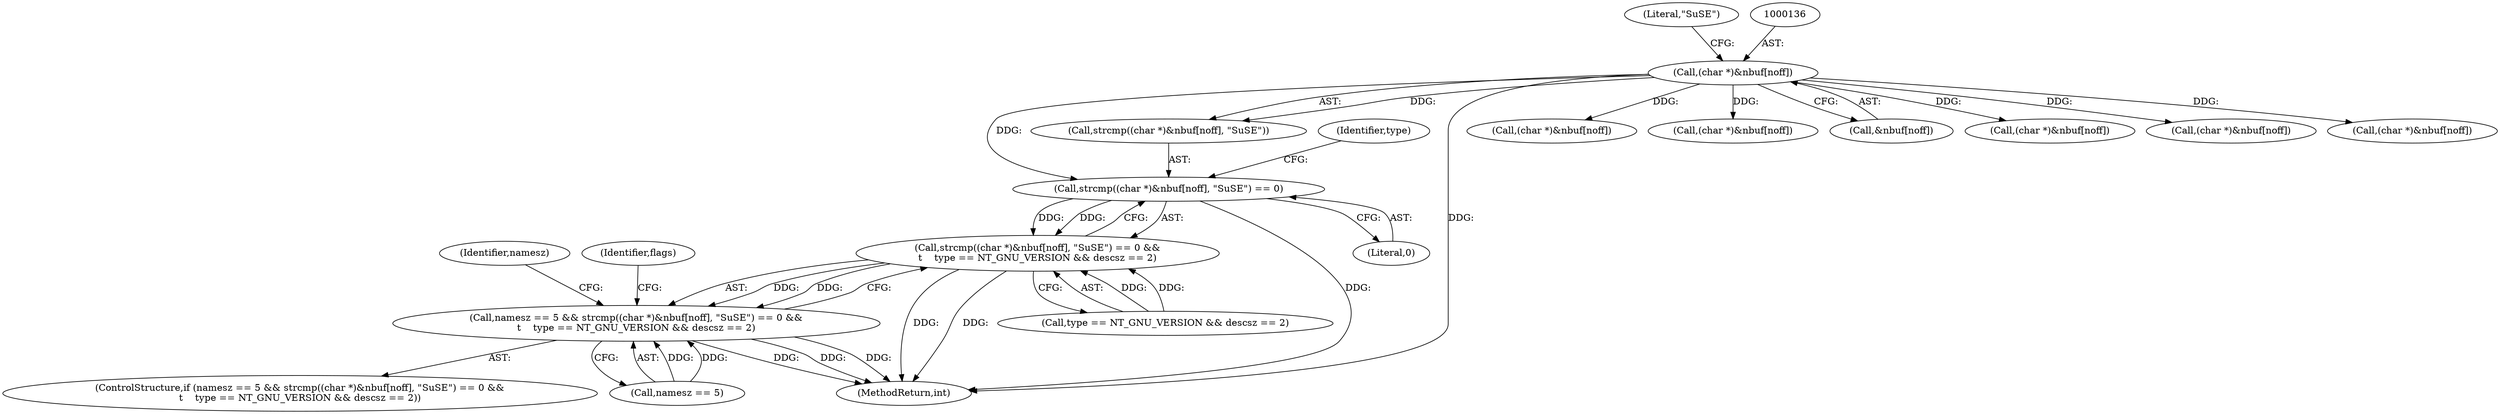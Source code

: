 digraph "0_file_ce90e05774dd77d86cfc8dfa6da57b32816841c4_2@API" {
"1000133" [label="(Call,strcmp((char *)&nbuf[noff], \"SuSE\") == 0)"];
"1000135" [label="(Call,(char *)&nbuf[noff])"];
"1000132" [label="(Call,strcmp((char *)&nbuf[noff], \"SuSE\") == 0 &&\n\t    type == NT_GNU_VERSION && descsz == 2)"];
"1000128" [label="(Call,namesz == 5 && strcmp((char *)&nbuf[noff], \"SuSE\") == 0 &&\n\t    type == NT_GNU_VERSION && descsz == 2)"];
"1000437" [label="(Call,(char *)&nbuf[noff])"];
"1000321" [label="(Call,(char *)&nbuf[noff])"];
"1000128" [label="(Call,namesz == 5 && strcmp((char *)&nbuf[noff], \"SuSE\") == 0 &&\n\t    type == NT_GNU_VERSION && descsz == 2)"];
"1000143" [label="(Call,type == NT_GNU_VERSION && descsz == 2)"];
"1000137" [label="(Call,&nbuf[noff])"];
"1000398" [label="(Call,(char *)&nbuf[noff])"];
"1000141" [label="(Literal,\"SuSE\")"];
"1000171" [label="(Identifier,namesz)"];
"1000359" [label="(Call,(char *)&nbuf[noff])"];
"1000142" [label="(Literal,0)"];
"1000135" [label="(Call,(char *)&nbuf[noff])"];
"1000129" [label="(Call,namesz == 5)"];
"1000153" [label="(Identifier,flags)"];
"1000133" [label="(Call,strcmp((char *)&nbuf[noff], \"SuSE\") == 0)"];
"1000127" [label="(ControlStructure,if (namesz == 5 && strcmp((char *)&nbuf[noff], \"SuSE\") == 0 &&\n\t    type == NT_GNU_VERSION && descsz == 2))"];
"1000507" [label="(MethodReturn,int)"];
"1000176" [label="(Call,(char *)&nbuf[noff])"];
"1000134" [label="(Call,strcmp((char *)&nbuf[noff], \"SuSE\"))"];
"1000132" [label="(Call,strcmp((char *)&nbuf[noff], \"SuSE\") == 0 &&\n\t    type == NT_GNU_VERSION && descsz == 2)"];
"1000145" [label="(Identifier,type)"];
"1000133" -> "1000132"  [label="AST: "];
"1000133" -> "1000142"  [label="CFG: "];
"1000134" -> "1000133"  [label="AST: "];
"1000142" -> "1000133"  [label="AST: "];
"1000145" -> "1000133"  [label="CFG: "];
"1000132" -> "1000133"  [label="CFG: "];
"1000133" -> "1000507"  [label="DDG: "];
"1000133" -> "1000132"  [label="DDG: "];
"1000133" -> "1000132"  [label="DDG: "];
"1000135" -> "1000133"  [label="DDG: "];
"1000135" -> "1000134"  [label="AST: "];
"1000135" -> "1000137"  [label="CFG: "];
"1000136" -> "1000135"  [label="AST: "];
"1000137" -> "1000135"  [label="AST: "];
"1000141" -> "1000135"  [label="CFG: "];
"1000135" -> "1000507"  [label="DDG: "];
"1000135" -> "1000134"  [label="DDG: "];
"1000135" -> "1000176"  [label="DDG: "];
"1000135" -> "1000321"  [label="DDG: "];
"1000135" -> "1000359"  [label="DDG: "];
"1000135" -> "1000398"  [label="DDG: "];
"1000135" -> "1000437"  [label="DDG: "];
"1000132" -> "1000128"  [label="AST: "];
"1000132" -> "1000143"  [label="CFG: "];
"1000143" -> "1000132"  [label="AST: "];
"1000128" -> "1000132"  [label="CFG: "];
"1000132" -> "1000507"  [label="DDG: "];
"1000132" -> "1000507"  [label="DDG: "];
"1000132" -> "1000128"  [label="DDG: "];
"1000132" -> "1000128"  [label="DDG: "];
"1000143" -> "1000132"  [label="DDG: "];
"1000143" -> "1000132"  [label="DDG: "];
"1000128" -> "1000127"  [label="AST: "];
"1000128" -> "1000129"  [label="CFG: "];
"1000129" -> "1000128"  [label="AST: "];
"1000153" -> "1000128"  [label="CFG: "];
"1000171" -> "1000128"  [label="CFG: "];
"1000128" -> "1000507"  [label="DDG: "];
"1000128" -> "1000507"  [label="DDG: "];
"1000128" -> "1000507"  [label="DDG: "];
"1000129" -> "1000128"  [label="DDG: "];
"1000129" -> "1000128"  [label="DDG: "];
}

